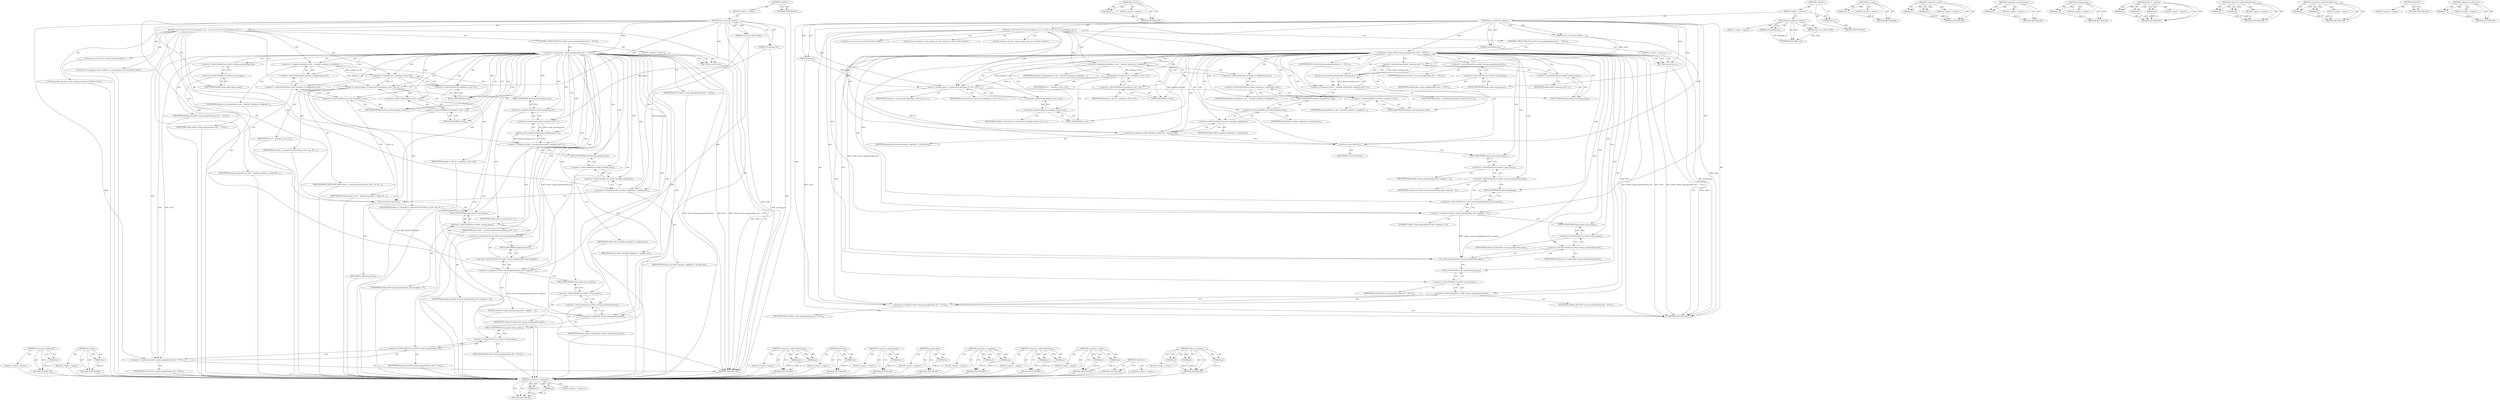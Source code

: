 digraph "&lt;operator&gt;.addressOf" {
vulnerable_130 [label=<(METHOD,&lt;operator&gt;.addressOf)>];
vulnerable_131 [label=<(PARAM,p1)>];
vulnerable_132 [label=<(BLOCK,&lt;empty&gt;,&lt;empty&gt;)>];
vulnerable_133 [label=<(METHOD_RETURN,ANY)>];
vulnerable_152 [label=<(METHOD,put_page)>];
vulnerable_153 [label=<(PARAM,p1)>];
vulnerable_154 [label=<(BLOCK,&lt;empty&gt;,&lt;empty&gt;)>];
vulnerable_155 [label=<(METHOD_RETURN,ANY)>];
vulnerable_6 [label=<(METHOD,&lt;global&gt;)<SUB>1</SUB>>];
vulnerable_7 [label=<(BLOCK,&lt;empty&gt;,&lt;empty&gt;)<SUB>1</SUB>>];
vulnerable_8 [label=<(METHOD,xen_netbk_idx_release)<SUB>1</SUB>>];
vulnerable_9 [label=<(PARAM,struct xen_netbk *netbk)<SUB>1</SUB>>];
vulnerable_10 [label=<(PARAM,u16 pending_idx)<SUB>1</SUB>>];
vulnerable_11 [label=<(BLOCK,{
 	struct xenvif *vif;
 	struct pending_tx_inf...,{
 	struct xenvif *vif;
 	struct pending_tx_inf...)<SUB>2</SUB>>];
vulnerable_12 [label="<(LOCAL,struct xenvif* vif: xenvif*)<SUB>3</SUB>>"];
vulnerable_13 [label="<(LOCAL,struct pending_tx_info* pending_tx_info: pending_tx_info*)<SUB>4</SUB>>"];
vulnerable_14 [label="<(LOCAL,pending_ring_idx_t index: pending_ring_idx_t)<SUB>5</SUB>>"];
vulnerable_15 [label=<(CONTROL_STRUCTURE,IF,if (netbk-&gt;mmap_pages[pending_idx] == NULL))<SUB>8</SUB>>];
vulnerable_16 [label=<(&lt;operator&gt;.equals,netbk-&gt;mmap_pages[pending_idx] == NULL)<SUB>8</SUB>>];
vulnerable_17 [label=<(&lt;operator&gt;.indirectIndexAccess,netbk-&gt;mmap_pages[pending_idx])<SUB>8</SUB>>];
vulnerable_18 [label=<(&lt;operator&gt;.indirectFieldAccess,netbk-&gt;mmap_pages)<SUB>8</SUB>>];
vulnerable_19 [label=<(IDENTIFIER,netbk,netbk-&gt;mmap_pages[pending_idx] == NULL)<SUB>8</SUB>>];
vulnerable_20 [label=<(FIELD_IDENTIFIER,mmap_pages,mmap_pages)<SUB>8</SUB>>];
vulnerable_21 [label=<(IDENTIFIER,pending_idx,netbk-&gt;mmap_pages[pending_idx] == NULL)<SUB>8</SUB>>];
vulnerable_22 [label=<(IDENTIFIER,NULL,netbk-&gt;mmap_pages[pending_idx] == NULL)<SUB>8</SUB>>];
vulnerable_23 [label=<(BLOCK,&lt;empty&gt;,&lt;empty&gt;)<SUB>9</SUB>>];
vulnerable_24 [label=<(RETURN,return;,return;)<SUB>9</SUB>>];
vulnerable_25 [label=<(&lt;operator&gt;.assignment,pending_tx_info = &amp;netbk-&gt;pending_tx_info[pendi...)<SUB>11</SUB>>];
vulnerable_26 [label=<(IDENTIFIER,pending_tx_info,pending_tx_info = &amp;netbk-&gt;pending_tx_info[pendi...)<SUB>11</SUB>>];
vulnerable_27 [label=<(&lt;operator&gt;.addressOf,&amp;netbk-&gt;pending_tx_info[pending_idx])<SUB>11</SUB>>];
vulnerable_28 [label=<(&lt;operator&gt;.indirectIndexAccess,netbk-&gt;pending_tx_info[pending_idx])<SUB>11</SUB>>];
vulnerable_29 [label=<(&lt;operator&gt;.indirectFieldAccess,netbk-&gt;pending_tx_info)<SUB>11</SUB>>];
vulnerable_30 [label=<(IDENTIFIER,netbk,pending_tx_info = &amp;netbk-&gt;pending_tx_info[pendi...)<SUB>11</SUB>>];
vulnerable_31 [label=<(FIELD_IDENTIFIER,pending_tx_info,pending_tx_info)<SUB>11</SUB>>];
vulnerable_32 [label=<(IDENTIFIER,pending_idx,pending_tx_info = &amp;netbk-&gt;pending_tx_info[pendi...)<SUB>11</SUB>>];
vulnerable_33 [label=<(&lt;operator&gt;.assignment,vif = pending_tx_info-&gt;vif)<SUB>13</SUB>>];
vulnerable_34 [label=<(IDENTIFIER,vif,vif = pending_tx_info-&gt;vif)<SUB>13</SUB>>];
vulnerable_35 [label=<(&lt;operator&gt;.indirectFieldAccess,pending_tx_info-&gt;vif)<SUB>13</SUB>>];
vulnerable_36 [label=<(IDENTIFIER,pending_tx_info,vif = pending_tx_info-&gt;vif)<SUB>13</SUB>>];
vulnerable_37 [label=<(FIELD_IDENTIFIER,vif,vif)<SUB>13</SUB>>];
vulnerable_38 [label=<(make_tx_response,make_tx_response(vif, &amp;pending_tx_info-&gt;req, XE...)<SUB>15</SUB>>];
vulnerable_39 [label=<(IDENTIFIER,vif,make_tx_response(vif, &amp;pending_tx_info-&gt;req, XE...)<SUB>15</SUB>>];
vulnerable_40 [label=<(&lt;operator&gt;.addressOf,&amp;pending_tx_info-&gt;req)<SUB>15</SUB>>];
vulnerable_41 [label=<(&lt;operator&gt;.indirectFieldAccess,pending_tx_info-&gt;req)<SUB>15</SUB>>];
vulnerable_42 [label=<(IDENTIFIER,pending_tx_info,make_tx_response(vif, &amp;pending_tx_info-&gt;req, XE...)<SUB>15</SUB>>];
vulnerable_43 [label=<(FIELD_IDENTIFIER,req,req)<SUB>15</SUB>>];
vulnerable_44 [label=<(IDENTIFIER,XEN_NETIF_RSP_OKAY,make_tx_response(vif, &amp;pending_tx_info-&gt;req, XE...)<SUB>15</SUB>>];
vulnerable_45 [label=<(&lt;operator&gt;.assignment,index = pending_index(netbk-&gt;pending_prod++))<SUB>17</SUB>>];
vulnerable_46 [label=<(IDENTIFIER,index,index = pending_index(netbk-&gt;pending_prod++))<SUB>17</SUB>>];
vulnerable_47 [label=<(pending_index,pending_index(netbk-&gt;pending_prod++))<SUB>17</SUB>>];
vulnerable_48 [label=<(&lt;operator&gt;.postIncrement,netbk-&gt;pending_prod++)<SUB>17</SUB>>];
vulnerable_49 [label=<(&lt;operator&gt;.indirectFieldAccess,netbk-&gt;pending_prod)<SUB>17</SUB>>];
vulnerable_50 [label=<(IDENTIFIER,netbk,netbk-&gt;pending_prod++)<SUB>17</SUB>>];
vulnerable_51 [label=<(FIELD_IDENTIFIER,pending_prod,pending_prod)<SUB>17</SUB>>];
vulnerable_52 [label=<(&lt;operator&gt;.assignment,netbk-&gt;pending_ring[index] = pending_idx)<SUB>18</SUB>>];
vulnerable_53 [label=<(&lt;operator&gt;.indirectIndexAccess,netbk-&gt;pending_ring[index])<SUB>18</SUB>>];
vulnerable_54 [label=<(&lt;operator&gt;.indirectFieldAccess,netbk-&gt;pending_ring)<SUB>18</SUB>>];
vulnerable_55 [label=<(IDENTIFIER,netbk,netbk-&gt;pending_ring[index] = pending_idx)<SUB>18</SUB>>];
vulnerable_56 [label=<(FIELD_IDENTIFIER,pending_ring,pending_ring)<SUB>18</SUB>>];
vulnerable_57 [label=<(IDENTIFIER,index,netbk-&gt;pending_ring[index] = pending_idx)<SUB>18</SUB>>];
vulnerable_58 [label=<(IDENTIFIER,pending_idx,netbk-&gt;pending_ring[index] = pending_idx)<SUB>18</SUB>>];
vulnerable_59 [label=<(xenvif_put,xenvif_put(vif))<SUB>20</SUB>>];
vulnerable_60 [label=<(IDENTIFIER,vif,xenvif_put(vif))<SUB>20</SUB>>];
vulnerable_61 [label=<(&lt;operator&gt;.assignment,netbk-&gt;mmap_pages[pending_idx]-&gt;mapping = 0)<SUB>22</SUB>>];
vulnerable_62 [label=<(&lt;operator&gt;.indirectFieldAccess,netbk-&gt;mmap_pages[pending_idx]-&gt;mapping)<SUB>22</SUB>>];
vulnerable_63 [label=<(&lt;operator&gt;.indirectIndexAccess,netbk-&gt;mmap_pages[pending_idx])<SUB>22</SUB>>];
vulnerable_64 [label=<(&lt;operator&gt;.indirectFieldAccess,netbk-&gt;mmap_pages)<SUB>22</SUB>>];
vulnerable_65 [label=<(IDENTIFIER,netbk,netbk-&gt;mmap_pages[pending_idx]-&gt;mapping = 0)<SUB>22</SUB>>];
vulnerable_66 [label=<(FIELD_IDENTIFIER,mmap_pages,mmap_pages)<SUB>22</SUB>>];
vulnerable_67 [label=<(IDENTIFIER,pending_idx,netbk-&gt;mmap_pages[pending_idx]-&gt;mapping = 0)<SUB>22</SUB>>];
vulnerable_68 [label=<(FIELD_IDENTIFIER,mapping,mapping)<SUB>22</SUB>>];
vulnerable_69 [label=<(LITERAL,0,netbk-&gt;mmap_pages[pending_idx]-&gt;mapping = 0)<SUB>22</SUB>>];
vulnerable_70 [label=<(put_page,put_page(netbk-&gt;mmap_pages[pending_idx]))<SUB>23</SUB>>];
vulnerable_71 [label=<(&lt;operator&gt;.indirectIndexAccess,netbk-&gt;mmap_pages[pending_idx])<SUB>23</SUB>>];
vulnerable_72 [label=<(&lt;operator&gt;.indirectFieldAccess,netbk-&gt;mmap_pages)<SUB>23</SUB>>];
vulnerable_73 [label=<(IDENTIFIER,netbk,put_page(netbk-&gt;mmap_pages[pending_idx]))<SUB>23</SUB>>];
vulnerable_74 [label=<(FIELD_IDENTIFIER,mmap_pages,mmap_pages)<SUB>23</SUB>>];
vulnerable_75 [label=<(IDENTIFIER,pending_idx,put_page(netbk-&gt;mmap_pages[pending_idx]))<SUB>23</SUB>>];
vulnerable_76 [label=<(&lt;operator&gt;.assignment,netbk-&gt;mmap_pages[pending_idx] = NULL)<SUB>24</SUB>>];
vulnerable_77 [label=<(&lt;operator&gt;.indirectIndexAccess,netbk-&gt;mmap_pages[pending_idx])<SUB>24</SUB>>];
vulnerable_78 [label=<(&lt;operator&gt;.indirectFieldAccess,netbk-&gt;mmap_pages)<SUB>24</SUB>>];
vulnerable_79 [label=<(IDENTIFIER,netbk,netbk-&gt;mmap_pages[pending_idx] = NULL)<SUB>24</SUB>>];
vulnerable_80 [label=<(FIELD_IDENTIFIER,mmap_pages,mmap_pages)<SUB>24</SUB>>];
vulnerable_81 [label=<(IDENTIFIER,pending_idx,netbk-&gt;mmap_pages[pending_idx] = NULL)<SUB>24</SUB>>];
vulnerable_82 [label=<(IDENTIFIER,NULL,netbk-&gt;mmap_pages[pending_idx] = NULL)<SUB>24</SUB>>];
vulnerable_83 [label=<(METHOD_RETURN,void)<SUB>1</SUB>>];
vulnerable_85 [label=<(METHOD_RETURN,ANY)<SUB>1</SUB>>];
vulnerable_115 [label=<(METHOD,&lt;operator&gt;.indirectIndexAccess)>];
vulnerable_116 [label=<(PARAM,p1)>];
vulnerable_117 [label=<(PARAM,p2)>];
vulnerable_118 [label=<(BLOCK,&lt;empty&gt;,&lt;empty&gt;)>];
vulnerable_119 [label=<(METHOD_RETURN,ANY)>];
vulnerable_148 [label=<(METHOD,xenvif_put)>];
vulnerable_149 [label=<(PARAM,p1)>];
vulnerable_150 [label=<(BLOCK,&lt;empty&gt;,&lt;empty&gt;)>];
vulnerable_151 [label=<(METHOD_RETURN,ANY)>];
vulnerable_144 [label=<(METHOD,&lt;operator&gt;.postIncrement)>];
vulnerable_145 [label=<(PARAM,p1)>];
vulnerable_146 [label=<(BLOCK,&lt;empty&gt;,&lt;empty&gt;)>];
vulnerable_147 [label=<(METHOD_RETURN,ANY)>];
vulnerable_140 [label=<(METHOD,pending_index)>];
vulnerable_141 [label=<(PARAM,p1)>];
vulnerable_142 [label=<(BLOCK,&lt;empty&gt;,&lt;empty&gt;)>];
vulnerable_143 [label=<(METHOD_RETURN,ANY)>];
vulnerable_125 [label=<(METHOD,&lt;operator&gt;.assignment)>];
vulnerable_126 [label=<(PARAM,p1)>];
vulnerable_127 [label=<(PARAM,p2)>];
vulnerable_128 [label=<(BLOCK,&lt;empty&gt;,&lt;empty&gt;)>];
vulnerable_129 [label=<(METHOD_RETURN,ANY)>];
vulnerable_120 [label=<(METHOD,&lt;operator&gt;.indirectFieldAccess)>];
vulnerable_121 [label=<(PARAM,p1)>];
vulnerable_122 [label=<(PARAM,p2)>];
vulnerable_123 [label=<(BLOCK,&lt;empty&gt;,&lt;empty&gt;)>];
vulnerable_124 [label=<(METHOD_RETURN,ANY)>];
vulnerable_110 [label=<(METHOD,&lt;operator&gt;.equals)>];
vulnerable_111 [label=<(PARAM,p1)>];
vulnerable_112 [label=<(PARAM,p2)>];
vulnerable_113 [label=<(BLOCK,&lt;empty&gt;,&lt;empty&gt;)>];
vulnerable_114 [label=<(METHOD_RETURN,ANY)>];
vulnerable_104 [label=<(METHOD,&lt;global&gt;)<SUB>1</SUB>>];
vulnerable_105 [label=<(BLOCK,&lt;empty&gt;,&lt;empty&gt;)>];
vulnerable_106 [label=<(METHOD_RETURN,ANY)>];
vulnerable_134 [label=<(METHOD,make_tx_response)>];
vulnerable_135 [label=<(PARAM,p1)>];
vulnerable_136 [label=<(PARAM,p2)>];
vulnerable_137 [label=<(PARAM,p3)>];
vulnerable_138 [label=<(BLOCK,&lt;empty&gt;,&lt;empty&gt;)>];
vulnerable_139 [label=<(METHOD_RETURN,ANY)>];
fixed_135 [label=<(METHOD,&lt;operator&gt;.assignment)>];
fixed_136 [label=<(PARAM,p1)>];
fixed_137 [label=<(PARAM,p2)>];
fixed_138 [label=<(BLOCK,&lt;empty&gt;,&lt;empty&gt;)>];
fixed_139 [label=<(METHOD_RETURN,ANY)>];
fixed_158 [label=<(METHOD,xenvif_put)>];
fixed_159 [label=<(PARAM,p1)>];
fixed_160 [label=<(BLOCK,&lt;empty&gt;,&lt;empty&gt;)>];
fixed_161 [label=<(METHOD_RETURN,ANY)>];
fixed_6 [label=<(METHOD,&lt;global&gt;)<SUB>1</SUB>>];
fixed_7 [label=<(BLOCK,&lt;empty&gt;,&lt;empty&gt;)<SUB>1</SUB>>];
fixed_8 [label=<(METHOD,xen_netbk_idx_release)<SUB>1</SUB>>];
fixed_9 [label=<(PARAM,struct xen_netbk *netbk)<SUB>1</SUB>>];
fixed_10 [label=<(PARAM,u16 pending_idx)<SUB>1</SUB>>];
fixed_11 [label=<(BLOCK,&lt;empty&gt;,&lt;empty&gt;)>];
fixed_12 [label=<(METHOD_RETURN,void)<SUB>1</SUB>>];
fixed_14 [label=<(UNKNOWN,),))<SUB>1</SUB>>];
fixed_15 [label=<(METHOD,xen_netbk_idx_release)<SUB>2</SUB>>];
fixed_16 [label=<(PARAM,struct xen_netbk *netbk)<SUB>2</SUB>>];
fixed_17 [label=<(PARAM,u16 pending_idx)<SUB>2</SUB>>];
fixed_18 [label=<(PARAM,u8 status)<SUB>3</SUB>>];
fixed_19 [label=<(BLOCK,{
 	struct xenvif *vif;
 	struct pending_tx_inf...,{
 	struct xenvif *vif;
 	struct pending_tx_inf...)<SUB>4</SUB>>];
fixed_20 [label="<(LOCAL,struct xenvif* vif: xenvif*)<SUB>5</SUB>>"];
fixed_21 [label="<(LOCAL,struct pending_tx_info* pending_tx_info: pending_tx_info*)<SUB>6</SUB>>"];
fixed_22 [label="<(LOCAL,pending_ring_idx_t index: pending_ring_idx_t)<SUB>7</SUB>>"];
fixed_23 [label=<(CONTROL_STRUCTURE,IF,if (netbk-&gt;mmap_pages[pending_idx] == NULL))<SUB>10</SUB>>];
fixed_24 [label=<(&lt;operator&gt;.equals,netbk-&gt;mmap_pages[pending_idx] == NULL)<SUB>10</SUB>>];
fixed_25 [label=<(&lt;operator&gt;.indirectIndexAccess,netbk-&gt;mmap_pages[pending_idx])<SUB>10</SUB>>];
fixed_26 [label=<(&lt;operator&gt;.indirectFieldAccess,netbk-&gt;mmap_pages)<SUB>10</SUB>>];
fixed_27 [label=<(IDENTIFIER,netbk,netbk-&gt;mmap_pages[pending_idx] == NULL)<SUB>10</SUB>>];
fixed_28 [label=<(FIELD_IDENTIFIER,mmap_pages,mmap_pages)<SUB>10</SUB>>];
fixed_29 [label=<(IDENTIFIER,pending_idx,netbk-&gt;mmap_pages[pending_idx] == NULL)<SUB>10</SUB>>];
fixed_30 [label=<(IDENTIFIER,NULL,netbk-&gt;mmap_pages[pending_idx] == NULL)<SUB>10</SUB>>];
fixed_31 [label=<(BLOCK,&lt;empty&gt;,&lt;empty&gt;)<SUB>11</SUB>>];
fixed_32 [label=<(RETURN,return;,return;)<SUB>11</SUB>>];
fixed_33 [label=<(&lt;operator&gt;.assignment,pending_tx_info = &amp;netbk-&gt;pending_tx_info[pendi...)<SUB>13</SUB>>];
fixed_34 [label=<(IDENTIFIER,pending_tx_info,pending_tx_info = &amp;netbk-&gt;pending_tx_info[pendi...)<SUB>13</SUB>>];
fixed_35 [label=<(&lt;operator&gt;.addressOf,&amp;netbk-&gt;pending_tx_info[pending_idx])<SUB>13</SUB>>];
fixed_36 [label=<(&lt;operator&gt;.indirectIndexAccess,netbk-&gt;pending_tx_info[pending_idx])<SUB>13</SUB>>];
fixed_37 [label=<(&lt;operator&gt;.indirectFieldAccess,netbk-&gt;pending_tx_info)<SUB>13</SUB>>];
fixed_38 [label=<(IDENTIFIER,netbk,pending_tx_info = &amp;netbk-&gt;pending_tx_info[pendi...)<SUB>13</SUB>>];
fixed_39 [label=<(FIELD_IDENTIFIER,pending_tx_info,pending_tx_info)<SUB>13</SUB>>];
fixed_40 [label=<(IDENTIFIER,pending_idx,pending_tx_info = &amp;netbk-&gt;pending_tx_info[pendi...)<SUB>13</SUB>>];
fixed_41 [label=<(&lt;operator&gt;.assignment,vif = pending_tx_info-&gt;vif)<SUB>15</SUB>>];
fixed_42 [label=<(IDENTIFIER,vif,vif = pending_tx_info-&gt;vif)<SUB>15</SUB>>];
fixed_43 [label=<(&lt;operator&gt;.indirectFieldAccess,pending_tx_info-&gt;vif)<SUB>15</SUB>>];
fixed_44 [label=<(IDENTIFIER,pending_tx_info,vif = pending_tx_info-&gt;vif)<SUB>15</SUB>>];
fixed_45 [label=<(FIELD_IDENTIFIER,vif,vif)<SUB>15</SUB>>];
fixed_46 [label=<(make_tx_response,make_tx_response(vif, &amp;pending_tx_info-&gt;req, st...)<SUB>17</SUB>>];
fixed_47 [label=<(IDENTIFIER,vif,make_tx_response(vif, &amp;pending_tx_info-&gt;req, st...)<SUB>17</SUB>>];
fixed_48 [label=<(&lt;operator&gt;.addressOf,&amp;pending_tx_info-&gt;req)<SUB>17</SUB>>];
fixed_49 [label=<(&lt;operator&gt;.indirectFieldAccess,pending_tx_info-&gt;req)<SUB>17</SUB>>];
fixed_50 [label=<(IDENTIFIER,pending_tx_info,make_tx_response(vif, &amp;pending_tx_info-&gt;req, st...)<SUB>17</SUB>>];
fixed_51 [label=<(FIELD_IDENTIFIER,req,req)<SUB>17</SUB>>];
fixed_52 [label=<(IDENTIFIER,status,make_tx_response(vif, &amp;pending_tx_info-&gt;req, st...)<SUB>17</SUB>>];
fixed_53 [label=<(&lt;operator&gt;.assignment,index = pending_index(netbk-&gt;pending_prod++))<SUB>19</SUB>>];
fixed_54 [label=<(IDENTIFIER,index,index = pending_index(netbk-&gt;pending_prod++))<SUB>19</SUB>>];
fixed_55 [label=<(pending_index,pending_index(netbk-&gt;pending_prod++))<SUB>19</SUB>>];
fixed_56 [label=<(&lt;operator&gt;.postIncrement,netbk-&gt;pending_prod++)<SUB>19</SUB>>];
fixed_57 [label=<(&lt;operator&gt;.indirectFieldAccess,netbk-&gt;pending_prod)<SUB>19</SUB>>];
fixed_58 [label=<(IDENTIFIER,netbk,netbk-&gt;pending_prod++)<SUB>19</SUB>>];
fixed_59 [label=<(FIELD_IDENTIFIER,pending_prod,pending_prod)<SUB>19</SUB>>];
fixed_60 [label=<(&lt;operator&gt;.assignment,netbk-&gt;pending_ring[index] = pending_idx)<SUB>20</SUB>>];
fixed_61 [label=<(&lt;operator&gt;.indirectIndexAccess,netbk-&gt;pending_ring[index])<SUB>20</SUB>>];
fixed_62 [label=<(&lt;operator&gt;.indirectFieldAccess,netbk-&gt;pending_ring)<SUB>20</SUB>>];
fixed_63 [label=<(IDENTIFIER,netbk,netbk-&gt;pending_ring[index] = pending_idx)<SUB>20</SUB>>];
fixed_64 [label=<(FIELD_IDENTIFIER,pending_ring,pending_ring)<SUB>20</SUB>>];
fixed_65 [label=<(IDENTIFIER,index,netbk-&gt;pending_ring[index] = pending_idx)<SUB>20</SUB>>];
fixed_66 [label=<(IDENTIFIER,pending_idx,netbk-&gt;pending_ring[index] = pending_idx)<SUB>20</SUB>>];
fixed_67 [label=<(xenvif_put,xenvif_put(vif))<SUB>22</SUB>>];
fixed_68 [label=<(IDENTIFIER,vif,xenvif_put(vif))<SUB>22</SUB>>];
fixed_69 [label=<(&lt;operator&gt;.assignment,netbk-&gt;mmap_pages[pending_idx]-&gt;mapping = 0)<SUB>24</SUB>>];
fixed_70 [label=<(&lt;operator&gt;.indirectFieldAccess,netbk-&gt;mmap_pages[pending_idx]-&gt;mapping)<SUB>24</SUB>>];
fixed_71 [label=<(&lt;operator&gt;.indirectIndexAccess,netbk-&gt;mmap_pages[pending_idx])<SUB>24</SUB>>];
fixed_72 [label=<(&lt;operator&gt;.indirectFieldAccess,netbk-&gt;mmap_pages)<SUB>24</SUB>>];
fixed_73 [label=<(IDENTIFIER,netbk,netbk-&gt;mmap_pages[pending_idx]-&gt;mapping = 0)<SUB>24</SUB>>];
fixed_74 [label=<(FIELD_IDENTIFIER,mmap_pages,mmap_pages)<SUB>24</SUB>>];
fixed_75 [label=<(IDENTIFIER,pending_idx,netbk-&gt;mmap_pages[pending_idx]-&gt;mapping = 0)<SUB>24</SUB>>];
fixed_76 [label=<(FIELD_IDENTIFIER,mapping,mapping)<SUB>24</SUB>>];
fixed_77 [label=<(LITERAL,0,netbk-&gt;mmap_pages[pending_idx]-&gt;mapping = 0)<SUB>24</SUB>>];
fixed_78 [label=<(put_page,put_page(netbk-&gt;mmap_pages[pending_idx]))<SUB>25</SUB>>];
fixed_79 [label=<(&lt;operator&gt;.indirectIndexAccess,netbk-&gt;mmap_pages[pending_idx])<SUB>25</SUB>>];
fixed_80 [label=<(&lt;operator&gt;.indirectFieldAccess,netbk-&gt;mmap_pages)<SUB>25</SUB>>];
fixed_81 [label=<(IDENTIFIER,netbk,put_page(netbk-&gt;mmap_pages[pending_idx]))<SUB>25</SUB>>];
fixed_82 [label=<(FIELD_IDENTIFIER,mmap_pages,mmap_pages)<SUB>25</SUB>>];
fixed_83 [label=<(IDENTIFIER,pending_idx,put_page(netbk-&gt;mmap_pages[pending_idx]))<SUB>25</SUB>>];
fixed_84 [label=<(&lt;operator&gt;.assignment,netbk-&gt;mmap_pages[pending_idx] = NULL)<SUB>26</SUB>>];
fixed_85 [label=<(&lt;operator&gt;.indirectIndexAccess,netbk-&gt;mmap_pages[pending_idx])<SUB>26</SUB>>];
fixed_86 [label=<(&lt;operator&gt;.indirectFieldAccess,netbk-&gt;mmap_pages)<SUB>26</SUB>>];
fixed_87 [label=<(IDENTIFIER,netbk,netbk-&gt;mmap_pages[pending_idx] = NULL)<SUB>26</SUB>>];
fixed_88 [label=<(FIELD_IDENTIFIER,mmap_pages,mmap_pages)<SUB>26</SUB>>];
fixed_89 [label=<(IDENTIFIER,pending_idx,netbk-&gt;mmap_pages[pending_idx] = NULL)<SUB>26</SUB>>];
fixed_90 [label=<(IDENTIFIER,NULL,netbk-&gt;mmap_pages[pending_idx] = NULL)<SUB>26</SUB>>];
fixed_91 [label=<(METHOD_RETURN,void)<SUB>2</SUB>>];
fixed_93 [label=<(METHOD_RETURN,ANY)<SUB>1</SUB>>];
fixed_162 [label=<(METHOD,put_page)>];
fixed_163 [label=<(PARAM,p1)>];
fixed_164 [label=<(BLOCK,&lt;empty&gt;,&lt;empty&gt;)>];
fixed_165 [label=<(METHOD_RETURN,ANY)>];
fixed_120 [label=<(METHOD,&lt;operator&gt;.equals)>];
fixed_121 [label=<(PARAM,p1)>];
fixed_122 [label=<(PARAM,p2)>];
fixed_123 [label=<(BLOCK,&lt;empty&gt;,&lt;empty&gt;)>];
fixed_124 [label=<(METHOD_RETURN,ANY)>];
fixed_154 [label=<(METHOD,&lt;operator&gt;.postIncrement)>];
fixed_155 [label=<(PARAM,p1)>];
fixed_156 [label=<(BLOCK,&lt;empty&gt;,&lt;empty&gt;)>];
fixed_157 [label=<(METHOD_RETURN,ANY)>];
fixed_150 [label=<(METHOD,pending_index)>];
fixed_151 [label=<(PARAM,p1)>];
fixed_152 [label=<(BLOCK,&lt;empty&gt;,&lt;empty&gt;)>];
fixed_153 [label=<(METHOD_RETURN,ANY)>];
fixed_144 [label=<(METHOD,make_tx_response)>];
fixed_145 [label=<(PARAM,p1)>];
fixed_146 [label=<(PARAM,p2)>];
fixed_147 [label=<(PARAM,p3)>];
fixed_148 [label=<(BLOCK,&lt;empty&gt;,&lt;empty&gt;)>];
fixed_149 [label=<(METHOD_RETURN,ANY)>];
fixed_130 [label=<(METHOD,&lt;operator&gt;.indirectFieldAccess)>];
fixed_131 [label=<(PARAM,p1)>];
fixed_132 [label=<(PARAM,p2)>];
fixed_133 [label=<(BLOCK,&lt;empty&gt;,&lt;empty&gt;)>];
fixed_134 [label=<(METHOD_RETURN,ANY)>];
fixed_125 [label=<(METHOD,&lt;operator&gt;.indirectIndexAccess)>];
fixed_126 [label=<(PARAM,p1)>];
fixed_127 [label=<(PARAM,p2)>];
fixed_128 [label=<(BLOCK,&lt;empty&gt;,&lt;empty&gt;)>];
fixed_129 [label=<(METHOD_RETURN,ANY)>];
fixed_114 [label=<(METHOD,&lt;global&gt;)<SUB>1</SUB>>];
fixed_115 [label=<(BLOCK,&lt;empty&gt;,&lt;empty&gt;)>];
fixed_116 [label=<(METHOD_RETURN,ANY)>];
fixed_140 [label=<(METHOD,&lt;operator&gt;.addressOf)>];
fixed_141 [label=<(PARAM,p1)>];
fixed_142 [label=<(BLOCK,&lt;empty&gt;,&lt;empty&gt;)>];
fixed_143 [label=<(METHOD_RETURN,ANY)>];
vulnerable_130 -> vulnerable_131  [key=0, label="AST: "];
vulnerable_130 -> vulnerable_131  [key=1, label="DDG: "];
vulnerable_130 -> vulnerable_132  [key=0, label="AST: "];
vulnerable_130 -> vulnerable_133  [key=0, label="AST: "];
vulnerable_130 -> vulnerable_133  [key=1, label="CFG: "];
vulnerable_131 -> vulnerable_133  [key=0, label="DDG: p1"];
vulnerable_132 -> fixed_135  [key=0];
vulnerable_133 -> fixed_135  [key=0];
vulnerable_152 -> vulnerable_153  [key=0, label="AST: "];
vulnerable_152 -> vulnerable_153  [key=1, label="DDG: "];
vulnerable_152 -> vulnerable_154  [key=0, label="AST: "];
vulnerable_152 -> vulnerable_155  [key=0, label="AST: "];
vulnerable_152 -> vulnerable_155  [key=1, label="CFG: "];
vulnerable_153 -> vulnerable_155  [key=0, label="DDG: p1"];
vulnerable_154 -> fixed_135  [key=0];
vulnerable_155 -> fixed_135  [key=0];
vulnerable_6 -> vulnerable_7  [key=0, label="AST: "];
vulnerable_6 -> vulnerable_85  [key=0, label="AST: "];
vulnerable_6 -> vulnerable_85  [key=1, label="CFG: "];
vulnerable_7 -> vulnerable_8  [key=0, label="AST: "];
vulnerable_8 -> vulnerable_9  [key=0, label="AST: "];
vulnerable_8 -> vulnerable_9  [key=1, label="DDG: "];
vulnerable_8 -> vulnerable_10  [key=0, label="AST: "];
vulnerable_8 -> vulnerable_10  [key=1, label="DDG: "];
vulnerable_8 -> vulnerable_11  [key=0, label="AST: "];
vulnerable_8 -> vulnerable_83  [key=0, label="AST: "];
vulnerable_8 -> vulnerable_20  [key=0, label="CFG: "];
vulnerable_8 -> vulnerable_52  [key=0, label="DDG: "];
vulnerable_8 -> vulnerable_61  [key=0, label="DDG: "];
vulnerable_8 -> vulnerable_76  [key=0, label="DDG: "];
vulnerable_8 -> vulnerable_38  [key=0, label="DDG: "];
vulnerable_8 -> vulnerable_59  [key=0, label="DDG: "];
vulnerable_8 -> vulnerable_16  [key=0, label="DDG: "];
vulnerable_8 -> vulnerable_24  [key=0, label="DDG: "];
vulnerable_9 -> vulnerable_83  [key=0, label="DDG: netbk"];
vulnerable_9 -> vulnerable_48  [key=0, label="DDG: netbk"];
vulnerable_10 -> vulnerable_83  [key=0, label="DDG: pending_idx"];
vulnerable_10 -> vulnerable_52  [key=0, label="DDG: pending_idx"];
vulnerable_11 -> vulnerable_12  [key=0, label="AST: "];
vulnerable_11 -> vulnerable_13  [key=0, label="AST: "];
vulnerable_11 -> vulnerable_14  [key=0, label="AST: "];
vulnerable_11 -> vulnerable_15  [key=0, label="AST: "];
vulnerable_11 -> vulnerable_25  [key=0, label="AST: "];
vulnerable_11 -> vulnerable_33  [key=0, label="AST: "];
vulnerable_11 -> vulnerable_38  [key=0, label="AST: "];
vulnerable_11 -> vulnerable_45  [key=0, label="AST: "];
vulnerable_11 -> vulnerable_52  [key=0, label="AST: "];
vulnerable_11 -> vulnerable_59  [key=0, label="AST: "];
vulnerable_11 -> vulnerable_61  [key=0, label="AST: "];
vulnerable_11 -> vulnerable_70  [key=0, label="AST: "];
vulnerable_11 -> vulnerable_76  [key=0, label="AST: "];
vulnerable_12 -> fixed_135  [key=0];
vulnerable_13 -> fixed_135  [key=0];
vulnerable_14 -> fixed_135  [key=0];
vulnerable_15 -> vulnerable_16  [key=0, label="AST: "];
vulnerable_15 -> vulnerable_23  [key=0, label="AST: "];
vulnerable_16 -> vulnerable_17  [key=0, label="AST: "];
vulnerable_16 -> vulnerable_22  [key=0, label="AST: "];
vulnerable_16 -> vulnerable_24  [key=0, label="CFG: "];
vulnerable_16 -> vulnerable_24  [key=1, label="CDG: "];
vulnerable_16 -> vulnerable_31  [key=0, label="CFG: "];
vulnerable_16 -> vulnerable_31  [key=1, label="CDG: "];
vulnerable_16 -> vulnerable_83  [key=0, label="DDG: netbk-&gt;mmap_pages[pending_idx]"];
vulnerable_16 -> vulnerable_83  [key=1, label="DDG: NULL"];
vulnerable_16 -> vulnerable_83  [key=2, label="DDG: netbk-&gt;mmap_pages[pending_idx] == NULL"];
vulnerable_16 -> vulnerable_76  [key=0, label="DDG: NULL"];
vulnerable_16 -> vulnerable_76  [key=1, label="CDG: "];
vulnerable_16 -> vulnerable_70  [key=0, label="DDG: netbk-&gt;mmap_pages[pending_idx]"];
vulnerable_16 -> vulnerable_70  [key=1, label="CDG: "];
vulnerable_16 -> vulnerable_47  [key=0, label="CDG: "];
vulnerable_16 -> vulnerable_48  [key=0, label="CDG: "];
vulnerable_16 -> vulnerable_68  [key=0, label="CDG: "];
vulnerable_16 -> vulnerable_49  [key=0, label="CDG: "];
vulnerable_16 -> vulnerable_77  [key=0, label="CDG: "];
vulnerable_16 -> vulnerable_64  [key=0, label="CDG: "];
vulnerable_16 -> vulnerable_51  [key=0, label="CDG: "];
vulnerable_16 -> vulnerable_28  [key=0, label="CDG: "];
vulnerable_16 -> vulnerable_66  [key=0, label="CDG: "];
vulnerable_16 -> vulnerable_52  [key=0, label="CDG: "];
vulnerable_16 -> vulnerable_37  [key=0, label="CDG: "];
vulnerable_16 -> vulnerable_38  [key=0, label="CDG: "];
vulnerable_16 -> vulnerable_25  [key=0, label="CDG: "];
vulnerable_16 -> vulnerable_72  [key=0, label="CDG: "];
vulnerable_16 -> vulnerable_56  [key=0, label="CDG: "];
vulnerable_16 -> vulnerable_74  [key=0, label="CDG: "];
vulnerable_16 -> vulnerable_45  [key=0, label="CDG: "];
vulnerable_16 -> vulnerable_27  [key=0, label="CDG: "];
vulnerable_16 -> vulnerable_40  [key=0, label="CDG: "];
vulnerable_16 -> vulnerable_29  [key=0, label="CDG: "];
vulnerable_16 -> vulnerable_59  [key=0, label="CDG: "];
vulnerable_16 -> vulnerable_35  [key=0, label="CDG: "];
vulnerable_16 -> vulnerable_54  [key=0, label="CDG: "];
vulnerable_16 -> vulnerable_43  [key=0, label="CDG: "];
vulnerable_16 -> vulnerable_80  [key=0, label="CDG: "];
vulnerable_16 -> vulnerable_33  [key=0, label="CDG: "];
vulnerable_16 -> vulnerable_61  [key=0, label="CDG: "];
vulnerable_16 -> vulnerable_71  [key=0, label="CDG: "];
vulnerable_16 -> vulnerable_53  [key=0, label="CDG: "];
vulnerable_16 -> vulnerable_41  [key=0, label="CDG: "];
vulnerable_16 -> vulnerable_63  [key=0, label="CDG: "];
vulnerable_16 -> vulnerable_78  [key=0, label="CDG: "];
vulnerable_16 -> vulnerable_62  [key=0, label="CDG: "];
vulnerable_17 -> vulnerable_18  [key=0, label="AST: "];
vulnerable_17 -> vulnerable_21  [key=0, label="AST: "];
vulnerable_17 -> vulnerable_16  [key=0, label="CFG: "];
vulnerable_18 -> vulnerable_19  [key=0, label="AST: "];
vulnerable_18 -> vulnerable_20  [key=0, label="AST: "];
vulnerable_18 -> vulnerable_17  [key=0, label="CFG: "];
vulnerable_19 -> fixed_135  [key=0];
vulnerable_20 -> vulnerable_18  [key=0, label="CFG: "];
vulnerable_21 -> fixed_135  [key=0];
vulnerable_22 -> fixed_135  [key=0];
vulnerable_23 -> vulnerable_24  [key=0, label="AST: "];
vulnerable_24 -> vulnerable_83  [key=0, label="CFG: "];
vulnerable_24 -> vulnerable_83  [key=1, label="DDG: &lt;RET&gt;"];
vulnerable_25 -> vulnerable_26  [key=0, label="AST: "];
vulnerable_25 -> vulnerable_27  [key=0, label="AST: "];
vulnerable_25 -> vulnerable_37  [key=0, label="CFG: "];
vulnerable_25 -> vulnerable_33  [key=0, label="DDG: pending_tx_info"];
vulnerable_25 -> vulnerable_38  [key=0, label="DDG: pending_tx_info"];
vulnerable_26 -> fixed_135  [key=0];
vulnerable_27 -> vulnerable_28  [key=0, label="AST: "];
vulnerable_27 -> vulnerable_25  [key=0, label="CFG: "];
vulnerable_28 -> vulnerable_29  [key=0, label="AST: "];
vulnerable_28 -> vulnerable_32  [key=0, label="AST: "];
vulnerable_28 -> vulnerable_27  [key=0, label="CFG: "];
vulnerable_29 -> vulnerable_30  [key=0, label="AST: "];
vulnerable_29 -> vulnerable_31  [key=0, label="AST: "];
vulnerable_29 -> vulnerable_28  [key=0, label="CFG: "];
vulnerable_30 -> fixed_135  [key=0];
vulnerable_31 -> vulnerable_29  [key=0, label="CFG: "];
vulnerable_32 -> fixed_135  [key=0];
vulnerable_33 -> vulnerable_34  [key=0, label="AST: "];
vulnerable_33 -> vulnerable_35  [key=0, label="AST: "];
vulnerable_33 -> vulnerable_43  [key=0, label="CFG: "];
vulnerable_33 -> vulnerable_38  [key=0, label="DDG: vif"];
vulnerable_34 -> fixed_135  [key=0];
vulnerable_35 -> vulnerable_36  [key=0, label="AST: "];
vulnerable_35 -> vulnerable_37  [key=0, label="AST: "];
vulnerable_35 -> vulnerable_33  [key=0, label="CFG: "];
vulnerable_36 -> fixed_135  [key=0];
vulnerable_37 -> vulnerable_35  [key=0, label="CFG: "];
vulnerable_38 -> vulnerable_39  [key=0, label="AST: "];
vulnerable_38 -> vulnerable_40  [key=0, label="AST: "];
vulnerable_38 -> vulnerable_44  [key=0, label="AST: "];
vulnerable_38 -> vulnerable_51  [key=0, label="CFG: "];
vulnerable_38 -> vulnerable_83  [key=0, label="DDG: XEN_NETIF_RSP_OKAY"];
vulnerable_38 -> vulnerable_59  [key=0, label="DDG: vif"];
vulnerable_39 -> fixed_135  [key=0];
vulnerable_40 -> vulnerable_41  [key=0, label="AST: "];
vulnerable_40 -> vulnerable_38  [key=0, label="CFG: "];
vulnerable_41 -> vulnerable_42  [key=0, label="AST: "];
vulnerable_41 -> vulnerable_43  [key=0, label="AST: "];
vulnerable_41 -> vulnerable_40  [key=0, label="CFG: "];
vulnerable_42 -> fixed_135  [key=0];
vulnerable_43 -> vulnerable_41  [key=0, label="CFG: "];
vulnerable_44 -> fixed_135  [key=0];
vulnerable_45 -> vulnerable_46  [key=0, label="AST: "];
vulnerable_45 -> vulnerable_47  [key=0, label="AST: "];
vulnerable_45 -> vulnerable_56  [key=0, label="CFG: "];
vulnerable_46 -> fixed_135  [key=0];
vulnerable_47 -> vulnerable_48  [key=0, label="AST: "];
vulnerable_47 -> vulnerable_45  [key=0, label="CFG: "];
vulnerable_47 -> vulnerable_45  [key=1, label="DDG: netbk-&gt;pending_prod++"];
vulnerable_48 -> vulnerable_49  [key=0, label="AST: "];
vulnerable_48 -> vulnerable_47  [key=0, label="CFG: "];
vulnerable_48 -> vulnerable_47  [key=1, label="DDG: netbk-&gt;pending_prod"];
vulnerable_49 -> vulnerable_50  [key=0, label="AST: "];
vulnerable_49 -> vulnerable_51  [key=0, label="AST: "];
vulnerable_49 -> vulnerable_48  [key=0, label="CFG: "];
vulnerable_50 -> fixed_135  [key=0];
vulnerable_51 -> vulnerable_49  [key=0, label="CFG: "];
vulnerable_52 -> vulnerable_53  [key=0, label="AST: "];
vulnerable_52 -> vulnerable_58  [key=0, label="AST: "];
vulnerable_52 -> vulnerable_59  [key=0, label="CFG: "];
vulnerable_53 -> vulnerable_54  [key=0, label="AST: "];
vulnerable_53 -> vulnerable_57  [key=0, label="AST: "];
vulnerable_53 -> vulnerable_52  [key=0, label="CFG: "];
vulnerable_54 -> vulnerable_55  [key=0, label="AST: "];
vulnerable_54 -> vulnerable_56  [key=0, label="AST: "];
vulnerable_54 -> vulnerable_53  [key=0, label="CFG: "];
vulnerable_55 -> fixed_135  [key=0];
vulnerable_56 -> vulnerable_54  [key=0, label="CFG: "];
vulnerable_57 -> fixed_135  [key=0];
vulnerable_58 -> fixed_135  [key=0];
vulnerable_59 -> vulnerable_60  [key=0, label="AST: "];
vulnerable_59 -> vulnerable_66  [key=0, label="CFG: "];
vulnerable_60 -> fixed_135  [key=0];
vulnerable_61 -> vulnerable_62  [key=0, label="AST: "];
vulnerable_61 -> vulnerable_69  [key=0, label="AST: "];
vulnerable_61 -> vulnerable_74  [key=0, label="CFG: "];
vulnerable_61 -> vulnerable_70  [key=0, label="DDG: netbk-&gt;mmap_pages[pending_idx]-&gt;mapping"];
vulnerable_62 -> vulnerable_63  [key=0, label="AST: "];
vulnerable_62 -> vulnerable_68  [key=0, label="AST: "];
vulnerable_62 -> vulnerable_61  [key=0, label="CFG: "];
vulnerable_63 -> vulnerable_64  [key=0, label="AST: "];
vulnerable_63 -> vulnerable_67  [key=0, label="AST: "];
vulnerable_63 -> vulnerable_68  [key=0, label="CFG: "];
vulnerable_64 -> vulnerable_65  [key=0, label="AST: "];
vulnerable_64 -> vulnerable_66  [key=0, label="AST: "];
vulnerable_64 -> vulnerable_63  [key=0, label="CFG: "];
vulnerable_65 -> fixed_135  [key=0];
vulnerable_66 -> vulnerable_64  [key=0, label="CFG: "];
vulnerable_67 -> fixed_135  [key=0];
vulnerable_68 -> vulnerable_62  [key=0, label="CFG: "];
vulnerable_69 -> fixed_135  [key=0];
vulnerable_70 -> vulnerable_71  [key=0, label="AST: "];
vulnerable_70 -> vulnerable_80  [key=0, label="CFG: "];
vulnerable_71 -> vulnerable_72  [key=0, label="AST: "];
vulnerable_71 -> vulnerable_75  [key=0, label="AST: "];
vulnerable_71 -> vulnerable_70  [key=0, label="CFG: "];
vulnerable_72 -> vulnerable_73  [key=0, label="AST: "];
vulnerable_72 -> vulnerable_74  [key=0, label="AST: "];
vulnerable_72 -> vulnerable_71  [key=0, label="CFG: "];
vulnerable_73 -> fixed_135  [key=0];
vulnerable_74 -> vulnerable_72  [key=0, label="CFG: "];
vulnerable_75 -> fixed_135  [key=0];
vulnerable_76 -> vulnerable_77  [key=0, label="AST: "];
vulnerable_76 -> vulnerable_82  [key=0, label="AST: "];
vulnerable_76 -> vulnerable_83  [key=0, label="CFG: "];
vulnerable_77 -> vulnerable_78  [key=0, label="AST: "];
vulnerable_77 -> vulnerable_81  [key=0, label="AST: "];
vulnerable_77 -> vulnerable_76  [key=0, label="CFG: "];
vulnerable_78 -> vulnerable_79  [key=0, label="AST: "];
vulnerable_78 -> vulnerable_80  [key=0, label="AST: "];
vulnerable_78 -> vulnerable_77  [key=0, label="CFG: "];
vulnerable_79 -> fixed_135  [key=0];
vulnerable_80 -> vulnerable_78  [key=0, label="CFG: "];
vulnerable_81 -> fixed_135  [key=0];
vulnerable_82 -> fixed_135  [key=0];
vulnerable_83 -> fixed_135  [key=0];
vulnerable_85 -> fixed_135  [key=0];
vulnerable_115 -> vulnerable_116  [key=0, label="AST: "];
vulnerable_115 -> vulnerable_116  [key=1, label="DDG: "];
vulnerable_115 -> vulnerable_118  [key=0, label="AST: "];
vulnerable_115 -> vulnerable_117  [key=0, label="AST: "];
vulnerable_115 -> vulnerable_117  [key=1, label="DDG: "];
vulnerable_115 -> vulnerable_119  [key=0, label="AST: "];
vulnerable_115 -> vulnerable_119  [key=1, label="CFG: "];
vulnerable_116 -> vulnerable_119  [key=0, label="DDG: p1"];
vulnerable_117 -> vulnerable_119  [key=0, label="DDG: p2"];
vulnerable_118 -> fixed_135  [key=0];
vulnerable_119 -> fixed_135  [key=0];
vulnerable_148 -> vulnerable_149  [key=0, label="AST: "];
vulnerable_148 -> vulnerable_149  [key=1, label="DDG: "];
vulnerable_148 -> vulnerable_150  [key=0, label="AST: "];
vulnerable_148 -> vulnerable_151  [key=0, label="AST: "];
vulnerable_148 -> vulnerable_151  [key=1, label="CFG: "];
vulnerable_149 -> vulnerable_151  [key=0, label="DDG: p1"];
vulnerable_150 -> fixed_135  [key=0];
vulnerable_151 -> fixed_135  [key=0];
vulnerable_144 -> vulnerable_145  [key=0, label="AST: "];
vulnerable_144 -> vulnerable_145  [key=1, label="DDG: "];
vulnerable_144 -> vulnerable_146  [key=0, label="AST: "];
vulnerable_144 -> vulnerable_147  [key=0, label="AST: "];
vulnerable_144 -> vulnerable_147  [key=1, label="CFG: "];
vulnerable_145 -> vulnerable_147  [key=0, label="DDG: p1"];
vulnerable_146 -> fixed_135  [key=0];
vulnerable_147 -> fixed_135  [key=0];
vulnerable_140 -> vulnerable_141  [key=0, label="AST: "];
vulnerable_140 -> vulnerable_141  [key=1, label="DDG: "];
vulnerable_140 -> vulnerable_142  [key=0, label="AST: "];
vulnerable_140 -> vulnerable_143  [key=0, label="AST: "];
vulnerable_140 -> vulnerable_143  [key=1, label="CFG: "];
vulnerable_141 -> vulnerable_143  [key=0, label="DDG: p1"];
vulnerable_142 -> fixed_135  [key=0];
vulnerable_143 -> fixed_135  [key=0];
vulnerable_125 -> vulnerable_126  [key=0, label="AST: "];
vulnerable_125 -> vulnerable_126  [key=1, label="DDG: "];
vulnerable_125 -> vulnerable_128  [key=0, label="AST: "];
vulnerable_125 -> vulnerable_127  [key=0, label="AST: "];
vulnerable_125 -> vulnerable_127  [key=1, label="DDG: "];
vulnerable_125 -> vulnerable_129  [key=0, label="AST: "];
vulnerable_125 -> vulnerable_129  [key=1, label="CFG: "];
vulnerable_126 -> vulnerable_129  [key=0, label="DDG: p1"];
vulnerable_127 -> vulnerable_129  [key=0, label="DDG: p2"];
vulnerable_128 -> fixed_135  [key=0];
vulnerable_129 -> fixed_135  [key=0];
vulnerable_120 -> vulnerable_121  [key=0, label="AST: "];
vulnerable_120 -> vulnerable_121  [key=1, label="DDG: "];
vulnerable_120 -> vulnerable_123  [key=0, label="AST: "];
vulnerable_120 -> vulnerable_122  [key=0, label="AST: "];
vulnerable_120 -> vulnerable_122  [key=1, label="DDG: "];
vulnerable_120 -> vulnerable_124  [key=0, label="AST: "];
vulnerable_120 -> vulnerable_124  [key=1, label="CFG: "];
vulnerable_121 -> vulnerable_124  [key=0, label="DDG: p1"];
vulnerable_122 -> vulnerable_124  [key=0, label="DDG: p2"];
vulnerable_123 -> fixed_135  [key=0];
vulnerable_124 -> fixed_135  [key=0];
vulnerable_110 -> vulnerable_111  [key=0, label="AST: "];
vulnerable_110 -> vulnerable_111  [key=1, label="DDG: "];
vulnerable_110 -> vulnerable_113  [key=0, label="AST: "];
vulnerable_110 -> vulnerable_112  [key=0, label="AST: "];
vulnerable_110 -> vulnerable_112  [key=1, label="DDG: "];
vulnerable_110 -> vulnerable_114  [key=0, label="AST: "];
vulnerable_110 -> vulnerable_114  [key=1, label="CFG: "];
vulnerable_111 -> vulnerable_114  [key=0, label="DDG: p1"];
vulnerable_112 -> vulnerable_114  [key=0, label="DDG: p2"];
vulnerable_113 -> fixed_135  [key=0];
vulnerable_114 -> fixed_135  [key=0];
vulnerable_104 -> vulnerable_105  [key=0, label="AST: "];
vulnerable_104 -> vulnerable_106  [key=0, label="AST: "];
vulnerable_104 -> vulnerable_106  [key=1, label="CFG: "];
vulnerable_105 -> fixed_135  [key=0];
vulnerable_106 -> fixed_135  [key=0];
vulnerable_134 -> vulnerable_135  [key=0, label="AST: "];
vulnerable_134 -> vulnerable_135  [key=1, label="DDG: "];
vulnerable_134 -> vulnerable_138  [key=0, label="AST: "];
vulnerable_134 -> vulnerable_136  [key=0, label="AST: "];
vulnerable_134 -> vulnerable_136  [key=1, label="DDG: "];
vulnerable_134 -> vulnerable_139  [key=0, label="AST: "];
vulnerable_134 -> vulnerable_139  [key=1, label="CFG: "];
vulnerable_134 -> vulnerable_137  [key=0, label="AST: "];
vulnerable_134 -> vulnerable_137  [key=1, label="DDG: "];
vulnerable_135 -> vulnerable_139  [key=0, label="DDG: p1"];
vulnerable_136 -> vulnerable_139  [key=0, label="DDG: p2"];
vulnerable_137 -> vulnerable_139  [key=0, label="DDG: p3"];
vulnerable_138 -> fixed_135  [key=0];
vulnerable_139 -> fixed_135  [key=0];
fixed_135 -> fixed_136  [key=0, label="AST: "];
fixed_135 -> fixed_136  [key=1, label="DDG: "];
fixed_135 -> fixed_138  [key=0, label="AST: "];
fixed_135 -> fixed_137  [key=0, label="AST: "];
fixed_135 -> fixed_137  [key=1, label="DDG: "];
fixed_135 -> fixed_139  [key=0, label="AST: "];
fixed_135 -> fixed_139  [key=1, label="CFG: "];
fixed_136 -> fixed_139  [key=0, label="DDG: p1"];
fixed_137 -> fixed_139  [key=0, label="DDG: p2"];
fixed_158 -> fixed_159  [key=0, label="AST: "];
fixed_158 -> fixed_159  [key=1, label="DDG: "];
fixed_158 -> fixed_160  [key=0, label="AST: "];
fixed_158 -> fixed_161  [key=0, label="AST: "];
fixed_158 -> fixed_161  [key=1, label="CFG: "];
fixed_159 -> fixed_161  [key=0, label="DDG: p1"];
fixed_6 -> fixed_7  [key=0, label="AST: "];
fixed_6 -> fixed_93  [key=0, label="AST: "];
fixed_6 -> fixed_14  [key=0, label="CFG: "];
fixed_7 -> fixed_8  [key=0, label="AST: "];
fixed_7 -> fixed_14  [key=0, label="AST: "];
fixed_7 -> fixed_15  [key=0, label="AST: "];
fixed_8 -> fixed_9  [key=0, label="AST: "];
fixed_8 -> fixed_9  [key=1, label="DDG: "];
fixed_8 -> fixed_10  [key=0, label="AST: "];
fixed_8 -> fixed_10  [key=1, label="DDG: "];
fixed_8 -> fixed_11  [key=0, label="AST: "];
fixed_8 -> fixed_12  [key=0, label="AST: "];
fixed_8 -> fixed_12  [key=1, label="CFG: "];
fixed_9 -> fixed_12  [key=0, label="DDG: netbk"];
fixed_10 -> fixed_12  [key=0, label="DDG: pending_idx"];
fixed_14 -> fixed_93  [key=0, label="CFG: "];
fixed_15 -> fixed_16  [key=0, label="AST: "];
fixed_15 -> fixed_16  [key=1, label="DDG: "];
fixed_15 -> fixed_17  [key=0, label="AST: "];
fixed_15 -> fixed_17  [key=1, label="DDG: "];
fixed_15 -> fixed_18  [key=0, label="AST: "];
fixed_15 -> fixed_18  [key=1, label="DDG: "];
fixed_15 -> fixed_19  [key=0, label="AST: "];
fixed_15 -> fixed_91  [key=0, label="AST: "];
fixed_15 -> fixed_28  [key=0, label="CFG: "];
fixed_15 -> fixed_60  [key=0, label="DDG: "];
fixed_15 -> fixed_69  [key=0, label="DDG: "];
fixed_15 -> fixed_84  [key=0, label="DDG: "];
fixed_15 -> fixed_46  [key=0, label="DDG: "];
fixed_15 -> fixed_67  [key=0, label="DDG: "];
fixed_15 -> fixed_24  [key=0, label="DDG: "];
fixed_15 -> fixed_32  [key=0, label="DDG: "];
fixed_16 -> fixed_91  [key=0, label="DDG: netbk"];
fixed_16 -> fixed_56  [key=0, label="DDG: netbk"];
fixed_17 -> fixed_91  [key=0, label="DDG: pending_idx"];
fixed_17 -> fixed_60  [key=0, label="DDG: pending_idx"];
fixed_18 -> fixed_91  [key=0, label="DDG: status"];
fixed_18 -> fixed_46  [key=0, label="DDG: status"];
fixed_19 -> fixed_20  [key=0, label="AST: "];
fixed_19 -> fixed_21  [key=0, label="AST: "];
fixed_19 -> fixed_22  [key=0, label="AST: "];
fixed_19 -> fixed_23  [key=0, label="AST: "];
fixed_19 -> fixed_33  [key=0, label="AST: "];
fixed_19 -> fixed_41  [key=0, label="AST: "];
fixed_19 -> fixed_46  [key=0, label="AST: "];
fixed_19 -> fixed_53  [key=0, label="AST: "];
fixed_19 -> fixed_60  [key=0, label="AST: "];
fixed_19 -> fixed_67  [key=0, label="AST: "];
fixed_19 -> fixed_69  [key=0, label="AST: "];
fixed_19 -> fixed_78  [key=0, label="AST: "];
fixed_19 -> fixed_84  [key=0, label="AST: "];
fixed_23 -> fixed_24  [key=0, label="AST: "];
fixed_23 -> fixed_31  [key=0, label="AST: "];
fixed_24 -> fixed_25  [key=0, label="AST: "];
fixed_24 -> fixed_30  [key=0, label="AST: "];
fixed_24 -> fixed_32  [key=0, label="CFG: "];
fixed_24 -> fixed_32  [key=1, label="CDG: "];
fixed_24 -> fixed_39  [key=0, label="CFG: "];
fixed_24 -> fixed_39  [key=1, label="CDG: "];
fixed_24 -> fixed_91  [key=0, label="DDG: netbk-&gt;mmap_pages[pending_idx]"];
fixed_24 -> fixed_91  [key=1, label="DDG: NULL"];
fixed_24 -> fixed_91  [key=2, label="DDG: netbk-&gt;mmap_pages[pending_idx] == NULL"];
fixed_24 -> fixed_84  [key=0, label="DDG: NULL"];
fixed_24 -> fixed_84  [key=1, label="CDG: "];
fixed_24 -> fixed_78  [key=0, label="DDG: netbk-&gt;mmap_pages[pending_idx]"];
fixed_24 -> fixed_78  [key=1, label="CDG: "];
fixed_24 -> fixed_48  [key=0, label="CDG: "];
fixed_24 -> fixed_49  [key=0, label="CDG: "];
fixed_24 -> fixed_60  [key=0, label="CDG: "];
fixed_24 -> fixed_64  [key=0, label="CDG: "];
fixed_24 -> fixed_51  [key=0, label="CDG: "];
fixed_24 -> fixed_57  [key=0, label="CDG: "];
fixed_24 -> fixed_37  [key=0, label="CDG: "];
fixed_24 -> fixed_46  [key=0, label="CDG: "];
fixed_24 -> fixed_85  [key=0, label="CDG: "];
fixed_24 -> fixed_72  [key=0, label="CDG: "];
fixed_24 -> fixed_56  [key=0, label="CDG: "];
fixed_24 -> fixed_69  [key=0, label="CDG: "];
fixed_24 -> fixed_67  [key=0, label="CDG: "];
fixed_24 -> fixed_74  [key=0, label="CDG: "];
fixed_24 -> fixed_45  [key=0, label="CDG: "];
fixed_24 -> fixed_76  [key=0, label="CDG: "];
fixed_24 -> fixed_59  [key=0, label="CDG: "];
fixed_24 -> fixed_35  [key=0, label="CDG: "];
fixed_24 -> fixed_82  [key=0, label="CDG: "];
fixed_24 -> fixed_79  [key=0, label="CDG: "];
fixed_24 -> fixed_43  [key=0, label="CDG: "];
fixed_24 -> fixed_80  [key=0, label="CDG: "];
fixed_24 -> fixed_33  [key=0, label="CDG: "];
fixed_24 -> fixed_61  [key=0, label="CDG: "];
fixed_24 -> fixed_71  [key=0, label="CDG: "];
fixed_24 -> fixed_36  [key=0, label="CDG: "];
fixed_24 -> fixed_53  [key=0, label="CDG: "];
fixed_24 -> fixed_88  [key=0, label="CDG: "];
fixed_24 -> fixed_41  [key=0, label="CDG: "];
fixed_24 -> fixed_70  [key=0, label="CDG: "];
fixed_24 -> fixed_55  [key=0, label="CDG: "];
fixed_24 -> fixed_62  [key=0, label="CDG: "];
fixed_24 -> fixed_86  [key=0, label="CDG: "];
fixed_25 -> fixed_26  [key=0, label="AST: "];
fixed_25 -> fixed_29  [key=0, label="AST: "];
fixed_25 -> fixed_24  [key=0, label="CFG: "];
fixed_26 -> fixed_27  [key=0, label="AST: "];
fixed_26 -> fixed_28  [key=0, label="AST: "];
fixed_26 -> fixed_25  [key=0, label="CFG: "];
fixed_28 -> fixed_26  [key=0, label="CFG: "];
fixed_31 -> fixed_32  [key=0, label="AST: "];
fixed_32 -> fixed_91  [key=0, label="CFG: "];
fixed_32 -> fixed_91  [key=1, label="DDG: &lt;RET&gt;"];
fixed_33 -> fixed_34  [key=0, label="AST: "];
fixed_33 -> fixed_35  [key=0, label="AST: "];
fixed_33 -> fixed_45  [key=0, label="CFG: "];
fixed_33 -> fixed_41  [key=0, label="DDG: pending_tx_info"];
fixed_33 -> fixed_46  [key=0, label="DDG: pending_tx_info"];
fixed_35 -> fixed_36  [key=0, label="AST: "];
fixed_35 -> fixed_33  [key=0, label="CFG: "];
fixed_36 -> fixed_37  [key=0, label="AST: "];
fixed_36 -> fixed_40  [key=0, label="AST: "];
fixed_36 -> fixed_35  [key=0, label="CFG: "];
fixed_37 -> fixed_38  [key=0, label="AST: "];
fixed_37 -> fixed_39  [key=0, label="AST: "];
fixed_37 -> fixed_36  [key=0, label="CFG: "];
fixed_39 -> fixed_37  [key=0, label="CFG: "];
fixed_41 -> fixed_42  [key=0, label="AST: "];
fixed_41 -> fixed_43  [key=0, label="AST: "];
fixed_41 -> fixed_51  [key=0, label="CFG: "];
fixed_41 -> fixed_46  [key=0, label="DDG: vif"];
fixed_43 -> fixed_44  [key=0, label="AST: "];
fixed_43 -> fixed_45  [key=0, label="AST: "];
fixed_43 -> fixed_41  [key=0, label="CFG: "];
fixed_45 -> fixed_43  [key=0, label="CFG: "];
fixed_46 -> fixed_47  [key=0, label="AST: "];
fixed_46 -> fixed_48  [key=0, label="AST: "];
fixed_46 -> fixed_52  [key=0, label="AST: "];
fixed_46 -> fixed_59  [key=0, label="CFG: "];
fixed_46 -> fixed_67  [key=0, label="DDG: vif"];
fixed_48 -> fixed_49  [key=0, label="AST: "];
fixed_48 -> fixed_46  [key=0, label="CFG: "];
fixed_49 -> fixed_50  [key=0, label="AST: "];
fixed_49 -> fixed_51  [key=0, label="AST: "];
fixed_49 -> fixed_48  [key=0, label="CFG: "];
fixed_51 -> fixed_49  [key=0, label="CFG: "];
fixed_53 -> fixed_54  [key=0, label="AST: "];
fixed_53 -> fixed_55  [key=0, label="AST: "];
fixed_53 -> fixed_64  [key=0, label="CFG: "];
fixed_55 -> fixed_56  [key=0, label="AST: "];
fixed_55 -> fixed_53  [key=0, label="CFG: "];
fixed_55 -> fixed_53  [key=1, label="DDG: netbk-&gt;pending_prod++"];
fixed_56 -> fixed_57  [key=0, label="AST: "];
fixed_56 -> fixed_55  [key=0, label="CFG: "];
fixed_56 -> fixed_55  [key=1, label="DDG: netbk-&gt;pending_prod"];
fixed_57 -> fixed_58  [key=0, label="AST: "];
fixed_57 -> fixed_59  [key=0, label="AST: "];
fixed_57 -> fixed_56  [key=0, label="CFG: "];
fixed_59 -> fixed_57  [key=0, label="CFG: "];
fixed_60 -> fixed_61  [key=0, label="AST: "];
fixed_60 -> fixed_66  [key=0, label="AST: "];
fixed_60 -> fixed_67  [key=0, label="CFG: "];
fixed_61 -> fixed_62  [key=0, label="AST: "];
fixed_61 -> fixed_65  [key=0, label="AST: "];
fixed_61 -> fixed_60  [key=0, label="CFG: "];
fixed_62 -> fixed_63  [key=0, label="AST: "];
fixed_62 -> fixed_64  [key=0, label="AST: "];
fixed_62 -> fixed_61  [key=0, label="CFG: "];
fixed_64 -> fixed_62  [key=0, label="CFG: "];
fixed_67 -> fixed_68  [key=0, label="AST: "];
fixed_67 -> fixed_74  [key=0, label="CFG: "];
fixed_69 -> fixed_70  [key=0, label="AST: "];
fixed_69 -> fixed_77  [key=0, label="AST: "];
fixed_69 -> fixed_82  [key=0, label="CFG: "];
fixed_69 -> fixed_78  [key=0, label="DDG: netbk-&gt;mmap_pages[pending_idx]-&gt;mapping"];
fixed_70 -> fixed_71  [key=0, label="AST: "];
fixed_70 -> fixed_76  [key=0, label="AST: "];
fixed_70 -> fixed_69  [key=0, label="CFG: "];
fixed_71 -> fixed_72  [key=0, label="AST: "];
fixed_71 -> fixed_75  [key=0, label="AST: "];
fixed_71 -> fixed_76  [key=0, label="CFG: "];
fixed_72 -> fixed_73  [key=0, label="AST: "];
fixed_72 -> fixed_74  [key=0, label="AST: "];
fixed_72 -> fixed_71  [key=0, label="CFG: "];
fixed_74 -> fixed_72  [key=0, label="CFG: "];
fixed_76 -> fixed_70  [key=0, label="CFG: "];
fixed_78 -> fixed_79  [key=0, label="AST: "];
fixed_78 -> fixed_88  [key=0, label="CFG: "];
fixed_79 -> fixed_80  [key=0, label="AST: "];
fixed_79 -> fixed_83  [key=0, label="AST: "];
fixed_79 -> fixed_78  [key=0, label="CFG: "];
fixed_80 -> fixed_81  [key=0, label="AST: "];
fixed_80 -> fixed_82  [key=0, label="AST: "];
fixed_80 -> fixed_79  [key=0, label="CFG: "];
fixed_82 -> fixed_80  [key=0, label="CFG: "];
fixed_84 -> fixed_85  [key=0, label="AST: "];
fixed_84 -> fixed_90  [key=0, label="AST: "];
fixed_84 -> fixed_91  [key=0, label="CFG: "];
fixed_85 -> fixed_86  [key=0, label="AST: "];
fixed_85 -> fixed_89  [key=0, label="AST: "];
fixed_85 -> fixed_84  [key=0, label="CFG: "];
fixed_86 -> fixed_87  [key=0, label="AST: "];
fixed_86 -> fixed_88  [key=0, label="AST: "];
fixed_86 -> fixed_85  [key=0, label="CFG: "];
fixed_88 -> fixed_86  [key=0, label="CFG: "];
fixed_162 -> fixed_163  [key=0, label="AST: "];
fixed_162 -> fixed_163  [key=1, label="DDG: "];
fixed_162 -> fixed_164  [key=0, label="AST: "];
fixed_162 -> fixed_165  [key=0, label="AST: "];
fixed_162 -> fixed_165  [key=1, label="CFG: "];
fixed_163 -> fixed_165  [key=0, label="DDG: p1"];
fixed_120 -> fixed_121  [key=0, label="AST: "];
fixed_120 -> fixed_121  [key=1, label="DDG: "];
fixed_120 -> fixed_123  [key=0, label="AST: "];
fixed_120 -> fixed_122  [key=0, label="AST: "];
fixed_120 -> fixed_122  [key=1, label="DDG: "];
fixed_120 -> fixed_124  [key=0, label="AST: "];
fixed_120 -> fixed_124  [key=1, label="CFG: "];
fixed_121 -> fixed_124  [key=0, label="DDG: p1"];
fixed_122 -> fixed_124  [key=0, label="DDG: p2"];
fixed_154 -> fixed_155  [key=0, label="AST: "];
fixed_154 -> fixed_155  [key=1, label="DDG: "];
fixed_154 -> fixed_156  [key=0, label="AST: "];
fixed_154 -> fixed_157  [key=0, label="AST: "];
fixed_154 -> fixed_157  [key=1, label="CFG: "];
fixed_155 -> fixed_157  [key=0, label="DDG: p1"];
fixed_150 -> fixed_151  [key=0, label="AST: "];
fixed_150 -> fixed_151  [key=1, label="DDG: "];
fixed_150 -> fixed_152  [key=0, label="AST: "];
fixed_150 -> fixed_153  [key=0, label="AST: "];
fixed_150 -> fixed_153  [key=1, label="CFG: "];
fixed_151 -> fixed_153  [key=0, label="DDG: p1"];
fixed_144 -> fixed_145  [key=0, label="AST: "];
fixed_144 -> fixed_145  [key=1, label="DDG: "];
fixed_144 -> fixed_148  [key=0, label="AST: "];
fixed_144 -> fixed_146  [key=0, label="AST: "];
fixed_144 -> fixed_146  [key=1, label="DDG: "];
fixed_144 -> fixed_149  [key=0, label="AST: "];
fixed_144 -> fixed_149  [key=1, label="CFG: "];
fixed_144 -> fixed_147  [key=0, label="AST: "];
fixed_144 -> fixed_147  [key=1, label="DDG: "];
fixed_145 -> fixed_149  [key=0, label="DDG: p1"];
fixed_146 -> fixed_149  [key=0, label="DDG: p2"];
fixed_147 -> fixed_149  [key=0, label="DDG: p3"];
fixed_130 -> fixed_131  [key=0, label="AST: "];
fixed_130 -> fixed_131  [key=1, label="DDG: "];
fixed_130 -> fixed_133  [key=0, label="AST: "];
fixed_130 -> fixed_132  [key=0, label="AST: "];
fixed_130 -> fixed_132  [key=1, label="DDG: "];
fixed_130 -> fixed_134  [key=0, label="AST: "];
fixed_130 -> fixed_134  [key=1, label="CFG: "];
fixed_131 -> fixed_134  [key=0, label="DDG: p1"];
fixed_132 -> fixed_134  [key=0, label="DDG: p2"];
fixed_125 -> fixed_126  [key=0, label="AST: "];
fixed_125 -> fixed_126  [key=1, label="DDG: "];
fixed_125 -> fixed_128  [key=0, label="AST: "];
fixed_125 -> fixed_127  [key=0, label="AST: "];
fixed_125 -> fixed_127  [key=1, label="DDG: "];
fixed_125 -> fixed_129  [key=0, label="AST: "];
fixed_125 -> fixed_129  [key=1, label="CFG: "];
fixed_126 -> fixed_129  [key=0, label="DDG: p1"];
fixed_127 -> fixed_129  [key=0, label="DDG: p2"];
fixed_114 -> fixed_115  [key=0, label="AST: "];
fixed_114 -> fixed_116  [key=0, label="AST: "];
fixed_114 -> fixed_116  [key=1, label="CFG: "];
fixed_140 -> fixed_141  [key=0, label="AST: "];
fixed_140 -> fixed_141  [key=1, label="DDG: "];
fixed_140 -> fixed_142  [key=0, label="AST: "];
fixed_140 -> fixed_143  [key=0, label="AST: "];
fixed_140 -> fixed_143  [key=1, label="CFG: "];
fixed_141 -> fixed_143  [key=0, label="DDG: p1"];
}
